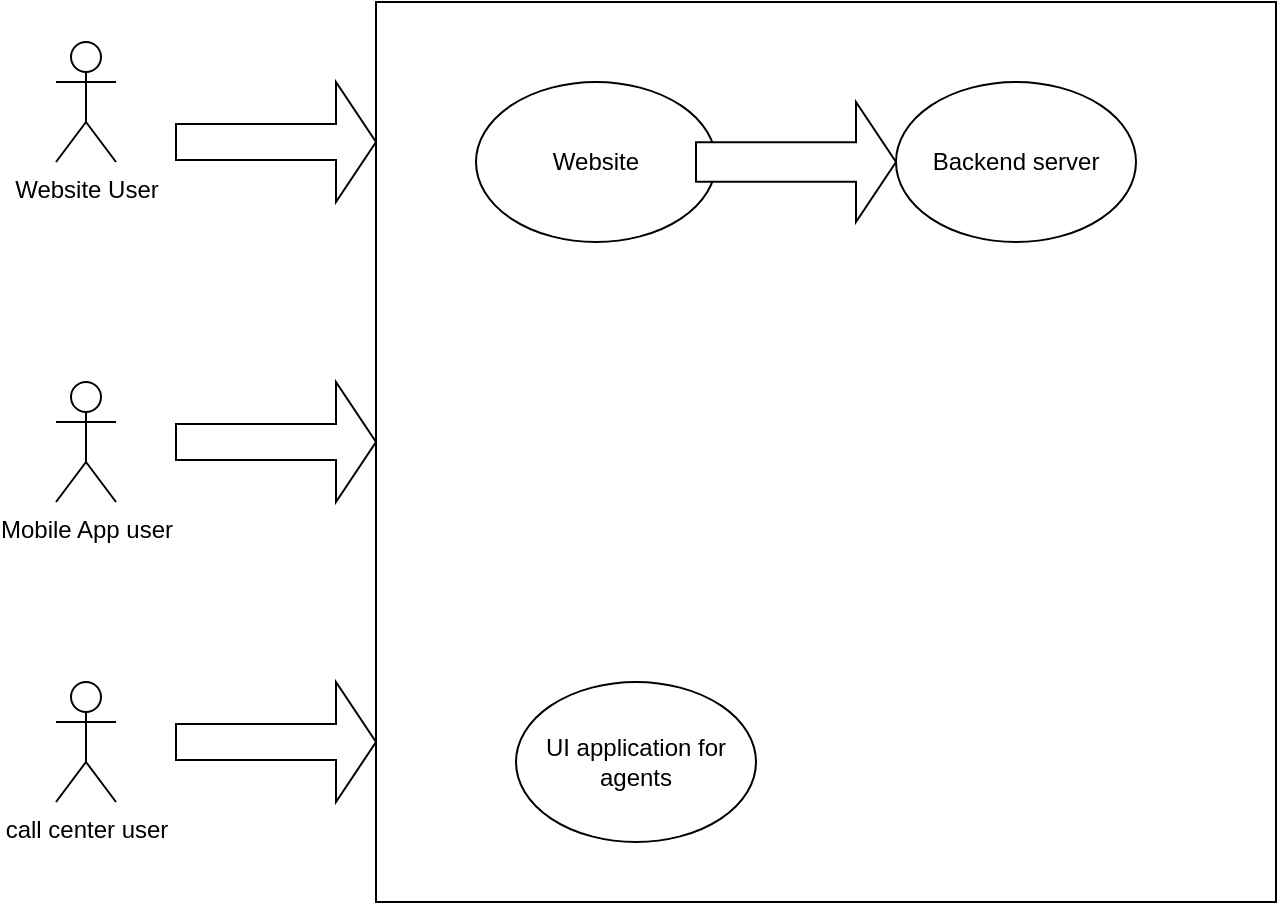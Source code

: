 <mxfile version="22.1.7" type="github">
  <diagram name="Page-1" id="ApadNqQUaRVhpeKJsUnR">
    <mxGraphModel dx="1050" dy="566" grid="1" gridSize="10" guides="1" tooltips="1" connect="1" arrows="1" fold="1" page="1" pageScale="1" pageWidth="850" pageHeight="1100" math="0" shadow="0">
      <root>
        <mxCell id="0" />
        <mxCell id="1" parent="0" />
        <mxCell id="kewzlMtqSE_cDaoYpFH1-1" value="" style="whiteSpace=wrap;html=1;aspect=fixed;" vertex="1" parent="1">
          <mxGeometry x="310" y="70" width="450" height="450" as="geometry" />
        </mxCell>
        <mxCell id="kewzlMtqSE_cDaoYpFH1-2" value="Website User&lt;br&gt;" style="shape=umlActor;verticalLabelPosition=bottom;verticalAlign=top;html=1;outlineConnect=0;" vertex="1" parent="1">
          <mxGeometry x="150" y="90" width="30" height="60" as="geometry" />
        </mxCell>
        <mxCell id="kewzlMtqSE_cDaoYpFH1-8" value="Mobile App user&lt;br&gt;" style="shape=umlActor;verticalLabelPosition=bottom;verticalAlign=top;html=1;outlineConnect=0;" vertex="1" parent="1">
          <mxGeometry x="150" y="260" width="30" height="60" as="geometry" />
        </mxCell>
        <mxCell id="kewzlMtqSE_cDaoYpFH1-9" value="call center user" style="shape=umlActor;verticalLabelPosition=bottom;verticalAlign=top;html=1;outlineConnect=0;" vertex="1" parent="1">
          <mxGeometry x="150" y="410" width="30" height="60" as="geometry" />
        </mxCell>
        <mxCell id="kewzlMtqSE_cDaoYpFH1-10" value="Website" style="ellipse;whiteSpace=wrap;html=1;" vertex="1" parent="1">
          <mxGeometry x="360" y="110" width="120" height="80" as="geometry" />
        </mxCell>
        <mxCell id="kewzlMtqSE_cDaoYpFH1-11" value="Backend server" style="ellipse;whiteSpace=wrap;html=1;" vertex="1" parent="1">
          <mxGeometry x="570" y="110" width="120" height="80" as="geometry" />
        </mxCell>
        <mxCell id="kewzlMtqSE_cDaoYpFH1-12" value="UI application for agents" style="ellipse;whiteSpace=wrap;html=1;" vertex="1" parent="1">
          <mxGeometry x="380" y="410" width="120" height="80" as="geometry" />
        </mxCell>
        <mxCell id="kewzlMtqSE_cDaoYpFH1-18" value="" style="shape=singleArrow;whiteSpace=wrap;html=1;" vertex="1" parent="1">
          <mxGeometry x="210" y="110" width="100" height="60" as="geometry" />
        </mxCell>
        <mxCell id="kewzlMtqSE_cDaoYpFH1-19" value="" style="shape=singleArrow;whiteSpace=wrap;html=1;" vertex="1" parent="1">
          <mxGeometry x="210" y="260" width="100" height="60" as="geometry" />
        </mxCell>
        <mxCell id="kewzlMtqSE_cDaoYpFH1-20" value="" style="shape=singleArrow;whiteSpace=wrap;html=1;" vertex="1" parent="1">
          <mxGeometry x="210" y="410" width="100" height="60" as="geometry" />
        </mxCell>
        <mxCell id="kewzlMtqSE_cDaoYpFH1-22" value="" style="html=1;shadow=0;dashed=0;align=center;verticalAlign=middle;shape=mxgraph.arrows2.arrow;dy=0.67;dx=20;notch=0;" vertex="1" parent="1">
          <mxGeometry x="470" y="120" width="100" height="60" as="geometry" />
        </mxCell>
      </root>
    </mxGraphModel>
  </diagram>
</mxfile>
